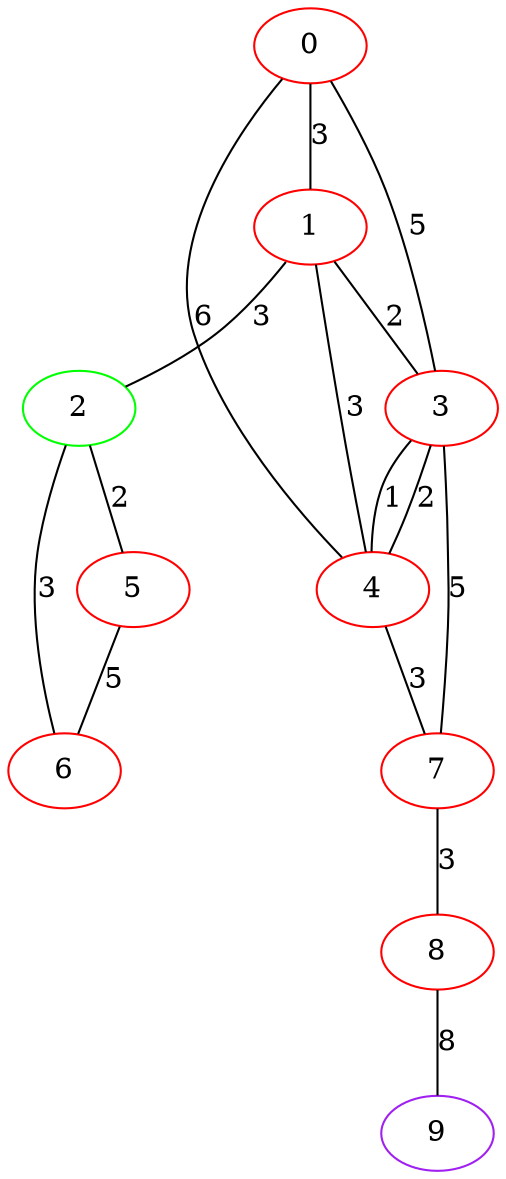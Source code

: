 graph "" {
0 [color=red, weight=1];
1 [color=red, weight=1];
2 [color=green, weight=2];
3 [color=red, weight=1];
4 [color=red, weight=1];
5 [color=red, weight=1];
6 [color=red, weight=1];
7 [color=red, weight=1];
8 [color=red, weight=1];
9 [color=purple, weight=4];
0 -- 1  [key=0, label=3];
0 -- 3  [key=0, label=5];
0 -- 4  [key=0, label=6];
1 -- 2  [key=0, label=3];
1 -- 3  [key=0, label=2];
1 -- 4  [key=0, label=3];
2 -- 5  [key=0, label=2];
2 -- 6  [key=0, label=3];
3 -- 4  [key=0, label=2];
3 -- 4  [key=1, label=1];
3 -- 7  [key=0, label=5];
4 -- 7  [key=0, label=3];
5 -- 6  [key=0, label=5];
7 -- 8  [key=0, label=3];
8 -- 9  [key=0, label=8];
}

